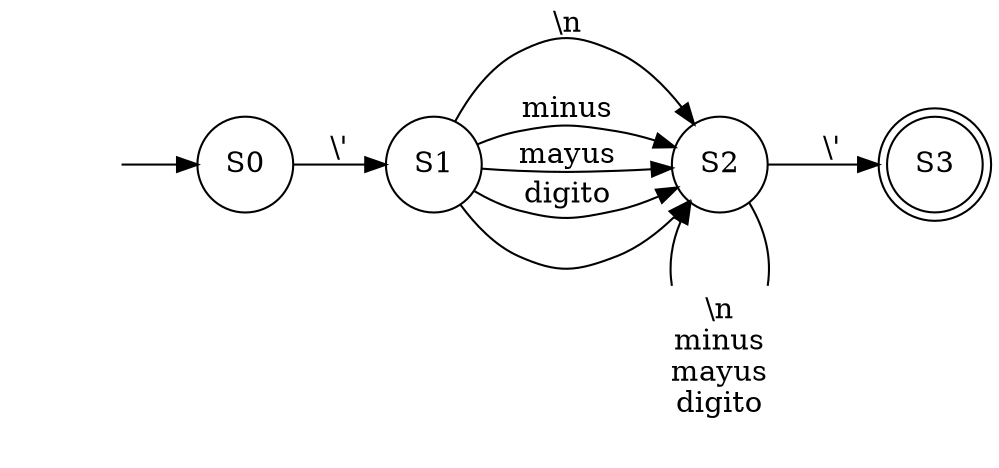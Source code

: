 digraph G{
rankdir=LR
S0[shape=circle label="S0"];
S1[shape=circle label="S1"];
T0[shape=none label=<\\n<br/>minus<br/>mayus<br/>digito<br/> <br/>>];
S2[shape=circle label="S2"];
S3[shape=doublecircle label="S3"];
Inicio[shape=none label=" "]

Inicio->S0;
S0->S1[label="\\'"];
S1->S2[label="\\n"];
S1->S2[label="minus"];
S1->S2[label="mayus"];
S1->S2[label="digito"];
S1->S2[label=" "];
S2->S3[label="\\'"];
S2->T0[dir=none];
T0->S2;
{rank=same; T0, S2}

}

